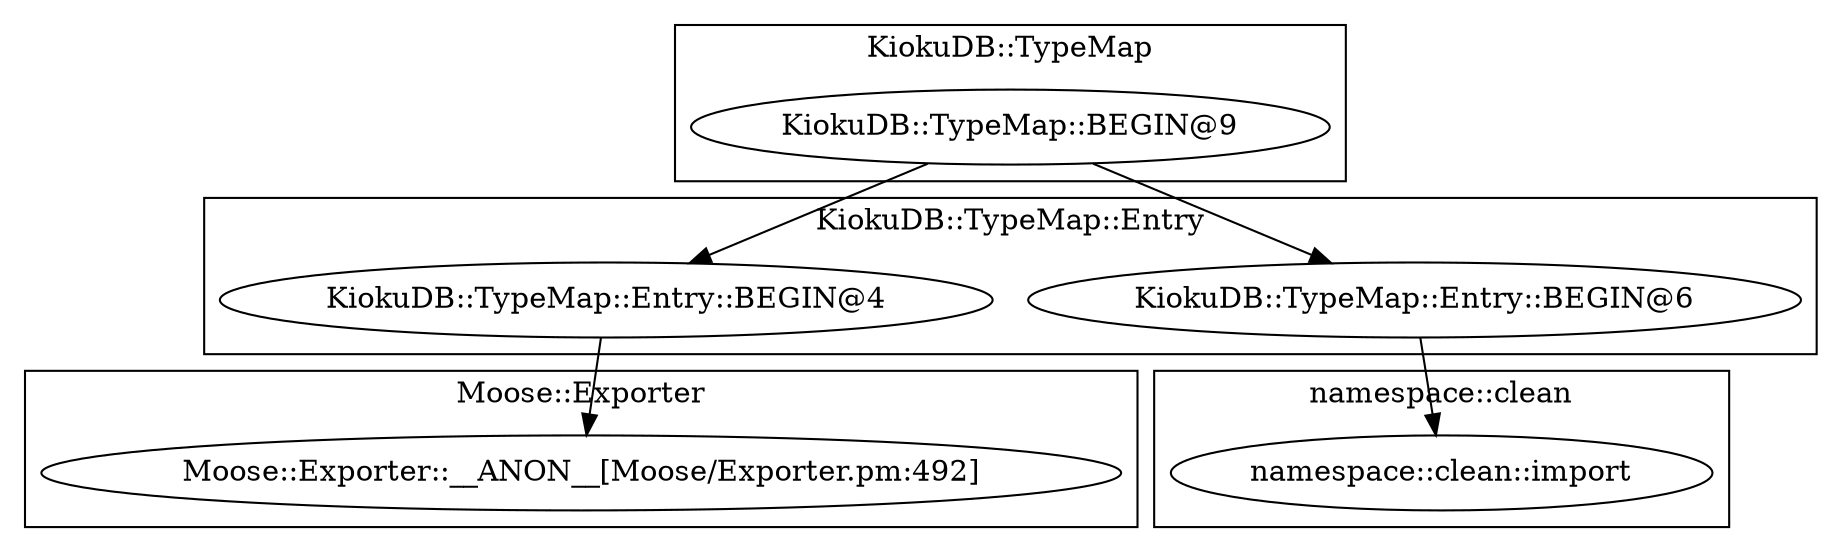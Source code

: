 digraph {
graph [overlap=false]
subgraph cluster_KiokuDB_TypeMap_Entry {
	label="KiokuDB::TypeMap::Entry";
	"KiokuDB::TypeMap::Entry::BEGIN@4";
	"KiokuDB::TypeMap::Entry::BEGIN@6";
}
subgraph cluster_namespace_clean {
	label="namespace::clean";
	"namespace::clean::import";
}
subgraph cluster_KiokuDB_TypeMap {
	label="KiokuDB::TypeMap";
	"KiokuDB::TypeMap::BEGIN@9";
}
subgraph cluster_Moose_Exporter {
	label="Moose::Exporter";
	"Moose::Exporter::__ANON__[Moose/Exporter.pm:492]";
}
"KiokuDB::TypeMap::Entry::BEGIN@6" -> "namespace::clean::import";
"KiokuDB::TypeMap::Entry::BEGIN@4" -> "Moose::Exporter::__ANON__[Moose/Exporter.pm:492]";
"KiokuDB::TypeMap::BEGIN@9" -> "KiokuDB::TypeMap::Entry::BEGIN@4";
"KiokuDB::TypeMap::BEGIN@9" -> "KiokuDB::TypeMap::Entry::BEGIN@6";
}
